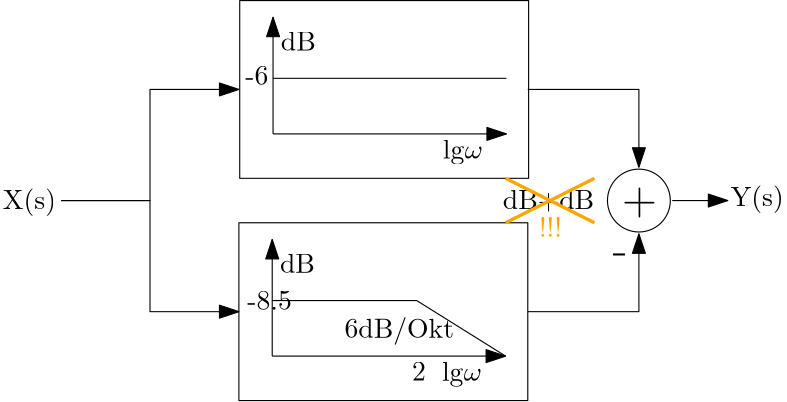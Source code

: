 <?xml version="1.0"?>
<!DOCTYPE ipe SYSTEM "ipe.dtd">
<ipe version="70218" creator="Ipe 7.2.20">
<info created="D:20210518211416" modified="D:20210518213433"/>
<ipestyle name="basic">
<symbol name="arrow/arc(spx)">
<path stroke="sym-stroke" fill="sym-stroke" pen="sym-pen">
0 0 m
-1 0.333 l
-1 -0.333 l
h
</path>
</symbol>
<symbol name="arrow/farc(spx)">
<path stroke="sym-stroke" fill="white" pen="sym-pen">
0 0 m
-1 0.333 l
-1 -0.333 l
h
</path>
</symbol>
<symbol name="arrow/ptarc(spx)">
<path stroke="sym-stroke" fill="sym-stroke" pen="sym-pen">
0 0 m
-1 0.333 l
-0.8 0 l
-1 -0.333 l
h
</path>
</symbol>
<symbol name="arrow/fptarc(spx)">
<path stroke="sym-stroke" fill="white" pen="sym-pen">
0 0 m
-1 0.333 l
-0.8 0 l
-1 -0.333 l
h
</path>
</symbol>
<symbol name="mark/circle(sx)" transformations="translations">
<path fill="sym-stroke">
0.6 0 0 0.6 0 0 e
0.4 0 0 0.4 0 0 e
</path>
</symbol>
<symbol name="mark/disk(sx)" transformations="translations">
<path fill="sym-stroke">
0.6 0 0 0.6 0 0 e
</path>
</symbol>
<symbol name="mark/fdisk(sfx)" transformations="translations">
<group>
<path fill="sym-fill">
0.5 0 0 0.5 0 0 e
</path>
<path fill="sym-stroke" fillrule="eofill">
0.6 0 0 0.6 0 0 e
0.4 0 0 0.4 0 0 e
</path>
</group>
</symbol>
<symbol name="mark/box(sx)" transformations="translations">
<path fill="sym-stroke" fillrule="eofill">
-0.6 -0.6 m
0.6 -0.6 l
0.6 0.6 l
-0.6 0.6 l
h
-0.4 -0.4 m
0.4 -0.4 l
0.4 0.4 l
-0.4 0.4 l
h
</path>
</symbol>
<symbol name="mark/square(sx)" transformations="translations">
<path fill="sym-stroke">
-0.6 -0.6 m
0.6 -0.6 l
0.6 0.6 l
-0.6 0.6 l
h
</path>
</symbol>
<symbol name="mark/fsquare(sfx)" transformations="translations">
<group>
<path fill="sym-fill">
-0.5 -0.5 m
0.5 -0.5 l
0.5 0.5 l
-0.5 0.5 l
h
</path>
<path fill="sym-stroke" fillrule="eofill">
-0.6 -0.6 m
0.6 -0.6 l
0.6 0.6 l
-0.6 0.6 l
h
-0.4 -0.4 m
0.4 -0.4 l
0.4 0.4 l
-0.4 0.4 l
h
</path>
</group>
</symbol>
<symbol name="mark/cross(sx)" transformations="translations">
<group>
<path fill="sym-stroke">
-0.43 -0.57 m
0.57 0.43 l
0.43 0.57 l
-0.57 -0.43 l
h
</path>
<path fill="sym-stroke">
-0.43 0.57 m
0.57 -0.43 l
0.43 -0.57 l
-0.57 0.43 l
h
</path>
</group>
</symbol>
<symbol name="arrow/fnormal(spx)">
<path stroke="sym-stroke" fill="white" pen="sym-pen">
0 0 m
-1 0.333 l
-1 -0.333 l
h
</path>
</symbol>
<symbol name="arrow/pointed(spx)">
<path stroke="sym-stroke" fill="sym-stroke" pen="sym-pen">
0 0 m
-1 0.333 l
-0.8 0 l
-1 -0.333 l
h
</path>
</symbol>
<symbol name="arrow/fpointed(spx)">
<path stroke="sym-stroke" fill="white" pen="sym-pen">
0 0 m
-1 0.333 l
-0.8 0 l
-1 -0.333 l
h
</path>
</symbol>
<symbol name="arrow/linear(spx)">
<path stroke="sym-stroke" pen="sym-pen">
-1 0.333 m
0 0 l
-1 -0.333 l
</path>
</symbol>
<symbol name="arrow/fdouble(spx)">
<path stroke="sym-stroke" fill="white" pen="sym-pen">
0 0 m
-1 0.333 l
-1 -0.333 l
h
-1 0 m
-2 0.333 l
-2 -0.333 l
h
</path>
</symbol>
<symbol name="arrow/double(spx)">
<path stroke="sym-stroke" fill="sym-stroke" pen="sym-pen">
0 0 m
-1 0.333 l
-1 -0.333 l
h
-1 0 m
-2 0.333 l
-2 -0.333 l
h
</path>
</symbol>
<symbol name="arrow/mid-normal(spx)">
<path stroke="sym-stroke" fill="sym-stroke" pen="sym-pen">
0.5 0 m
-0.5 0.333 l
-0.5 -0.333 l
h
</path>
</symbol>
<symbol name="arrow/mid-fnormal(spx)">
<path stroke="sym-stroke" fill="white" pen="sym-pen">
0.5 0 m
-0.5 0.333 l
-0.5 -0.333 l
h
</path>
</symbol>
<symbol name="arrow/mid-pointed(spx)">
<path stroke="sym-stroke" fill="sym-stroke" pen="sym-pen">
0.5 0 m
-0.5 0.333 l
-0.3 0 l
-0.5 -0.333 l
h
</path>
</symbol>
<symbol name="arrow/mid-fpointed(spx)">
<path stroke="sym-stroke" fill="white" pen="sym-pen">
0.5 0 m
-0.5 0.333 l
-0.3 0 l
-0.5 -0.333 l
h
</path>
</symbol>
<symbol name="arrow/mid-double(spx)">
<path stroke="sym-stroke" fill="sym-stroke" pen="sym-pen">
1 0 m
0 0.333 l
0 -0.333 l
h
0 0 m
-1 0.333 l
-1 -0.333 l
h
</path>
</symbol>
<symbol name="arrow/mid-fdouble(spx)">
<path stroke="sym-stroke" fill="white" pen="sym-pen">
1 0 m
0 0.333 l
0 -0.333 l
h
0 0 m
-1 0.333 l
-1 -0.333 l
h
</path>
</symbol>
<pen name="heavier" value="0.8"/>
<pen name="fat" value="1.2"/>
<pen name="ultrafat" value="2"/>
<symbolsize name="large" value="5"/>
<symbolsize name="small" value="2"/>
<symbolsize name="tiny" value="1.1"/>
<arrowsize name="large" value="10"/>
<arrowsize name="small" value="5"/>
<arrowsize name="tiny" value="3"/>
<color name="red" value="1 0 0"/>
<color name="blue" value="0 0 1"/>
<color name="green" value="0 1 0"/>
<color name="yellow" value="1 1 0"/>
<color name="orange" value="1 0.647 0"/>
<color name="gold" value="1 0.843 0"/>
<color name="purple" value="0.627 0.125 0.941"/>
<color name="gray" value="0.745"/>
<color name="brown" value="0.647 0.165 0.165"/>
<color name="navy" value="0 0 0.502"/>
<color name="pink" value="1 0.753 0.796"/>
<color name="seagreen" value="0.18 0.545 0.341"/>
<color name="turquoise" value="0.251 0.878 0.816"/>
<color name="violet" value="0.933 0.51 0.933"/>
<color name="darkblue" value="0 0 0.545"/>
<color name="darkcyan" value="0 0.545 0.545"/>
<color name="darkgray" value="0.663"/>
<color name="darkgreen" value="0 0.392 0"/>
<color name="darkmagenta" value="0.545 0 0.545"/>
<color name="darkorange" value="1 0.549 0"/>
<color name="darkred" value="0.545 0 0"/>
<color name="lightblue" value="0.678 0.847 0.902"/>
<color name="lightcyan" value="0.878 1 1"/>
<color name="lightgray" value="0.827"/>
<color name="lightgreen" value="0.565 0.933 0.565"/>
<color name="lightyellow" value="1 1 0.878"/>
<dashstyle name="dotted" value="[1 3] 0"/>
<dashstyle name="dashed" value="[4] 0"/>
<dashstyle name="dash dotted" value="[4 2 1 2] 0"/>
<dashstyle name="dash dot dotted" value="[4 2 1 2 1 2] 0"/>
<textsize name="large" value="\large"/>
<textsize name="Large" value="\Large"/>
<textsize name="LARGE" value="\LARGE"/>
<textsize name="huge" value="\huge"/>
<textsize name="Huge" value="\Huge"/>
<textsize name="small" value="\small"/>
<textsize name="footnote" value="\footnotesize"/>
<textsize name="tiny" value="\tiny"/>
<textstyle name="center" begin="\begin{center}" end="\end{center}"/>
<textstyle name="itemize" begin="\begin{itemize}" end="\end{itemize}"/>
<textstyle name="item" begin="\begin{itemize}\item{}" end="\end{itemize}"/>
<gridsize name="4 pts" value="4"/>
<gridsize name="8 pts (~3 mm)" value="8"/>
<gridsize name="16 pts (~6 mm)" value="16"/>
<gridsize name="32 pts (~12 mm)" value="32"/>
<gridsize name="10 pts (~3.5 mm)" value="10"/>
<gridsize name="20 pts (~7 mm)" value="20"/>
<gridsize name="14 pts (~5 mm)" value="14"/>
<gridsize name="28 pts (~10 mm)" value="28"/>
<gridsize name="56 pts (~20 mm)" value="56"/>
<anglesize name="90 deg" value="90"/>
<anglesize name="60 deg" value="60"/>
<anglesize name="45 deg" value="45"/>
<anglesize name="30 deg" value="30"/>
<anglesize name="22.5 deg" value="22.5"/>
<opacity name="10%" value="0.1"/>
<opacity name="30%" value="0.3"/>
<opacity name="50%" value="0.5"/>
<opacity name="75%" value="0.75"/>
<tiling name="falling" angle="-60" step="4" width="1"/>
<tiling name="rising" angle="30" step="4" width="1"/>
</ipestyle>
<page>
<layer name="alpha"/>
<view layers="alpha" active="alpha"/>
<text layer="alpha" matrix="1 0 0 1 153.4 87.1" transformations="translations" pos="112 672" stroke="black" type="label" width="14.446" height="6.926" depth="1.93" valign="baseline" style="math">\mathrm{lg}\omega</text>
<text matrix="1 0 0 1 151.1 0" transformations="translations" pos="56 798" stroke="black" type="label" width="12.592" height="6.918" depth="0" valign="baseline">dB</text>
<path matrix="1 0 0 1 64.3 40" stroke="black" rarrow="normal/normal">
224 728 m
140 728 l
140 728 l
</path>
<path matrix="1 0 0 1 64.3 40" stroke="black" rarrow="normal/normal">
140 770 m
140 728 l
140 728 l
</path>
<path matrix="1 0 0 1 64.3 32" stroke="black">
140 756 m
224 756 l
</path>
<text matrix="1 0 0 1 68.3 29.7" transformations="translations" pos="126 756" stroke="black" type="label" width="8.302" height="6.42" depth="0" valign="baseline">-6</text>
<text matrix="1 0 0 1 153.1 7.1" transformations="translations" pos="112 672" stroke="black" type="label" width="14.446" height="6.926" depth="1.93" valign="baseline" style="math">\mathrm{lg}\omega</text>
<text matrix="1 0 0 1 150.8 -80" transformations="translations" pos="56 798" stroke="black" type="label" width="12.592" height="6.918" depth="0" valign="baseline">dB</text>
<path matrix="1 0 0 1 64 -40" stroke="black" rarrow="normal/normal">
224 728 m
140 728 l
140 728 l
</path>
<path matrix="1 0 0 1 64 -40" stroke="black" rarrow="normal/normal">
140 770 m
140 728 l
140 728 l
</path>
<text matrix="1 0 0 1 69 -51.3" transformations="translations" pos="126 756" stroke="black" type="label" width="16.051" height="6.42" depth="0" valign="baseline">-8.5</text>
<path matrix="1 0 0 1 -192 -40" stroke="black">
396 748 m
448 748 l
480 728 l
480 728 l
</path>
<text matrix="1 0 0 1 -82 -57.4" transformations="translations" pos="312 752" stroke="black" type="label" width="39.436" height="7.473" depth="2.49" valign="baseline">6dB/Okt</text>
<text matrix="1 0 0 1 -193.7 -40.8" transformations="translations" pos="448 720" stroke="black" type="label" width="4.981" height="6.42" depth="0" valign="baseline">2</text>
<path matrix="1 0 0 1 64.3 40" stroke="black">
128 776 m
128 712 l
232 712 l
232 776 l
h
</path>
<path matrix="1 0 0 1 -192 -40" stroke="black">
384 776 m
384 712 l
488 712 l
488 776 l
h
</path>
<text matrix="1 0 0 1 35 -3" transformations="translations" pos="72 744" stroke="black" type="label" width="19.15" height="7.473" depth="2.49" valign="baseline">X(s)</text>
<text matrix="1 0 0 1 -151 -2" transformations="translations" pos="520 744" stroke="black" type="label" width="19.15" height="7.473" depth="2.49" valign="baseline">Y(s)</text>
<path stroke="black" rarrow="normal/normal">
192 784 m
160 784 l
160 744 l
128 744 l
128 744 l
</path>
<path stroke="black" rarrow="normal/normal">
192 704 m
160 704 l
160 744 l
128 744 l
128 744 l
</path>
<path stroke="black">
11.3137 0 0 11.3137 336 744 e
</path>
<path stroke="black" rarrow="normal/normal">
336 756 m
336 784 l
296 784 l
296 784 l
</path>
<path stroke="black" rarrow="normal/normal">
336 732 m
336 704 l
296 704 l
</path>
<text matrix="1 0 0 1 -82 43" transformations="translations" pos="412 696" stroke="black" type="label" width="12.392" height="9.703" depth="1.09" valign="baseline" size="LARGE">+</text>
<text matrix="1 0 0 1 -85.4 25" transformations="translations" pos="412 696" stroke="black" type="label" width="5.197" height="7.411" depth="0" valign="baseline" size="LARGE">-</text>
<path stroke="black" rarrow="normal/normal">
368 744 m
348 744 l
348 744 l
</path>
<text matrix="1 0 0 1 -69 53" transformations="translations" pos="356 688" stroke="black" type="label" width="32.932" height="6.919" depth="0.83" valign="baseline">dB+dB</text>
<path stroke="orange" pen="fat">
288 752 m
320 736 l
320 736 l
</path>
<path stroke="orange" pen="fat">
288 736 m
320 752 l
</path>
<text matrix="1 0 0 1 -12 3" transformations="translations" pos="312 728" stroke="orange" type="label" width="8.302" height="6.918" depth="0" valign="baseline">!!!</text>
</page>
</ipe>
